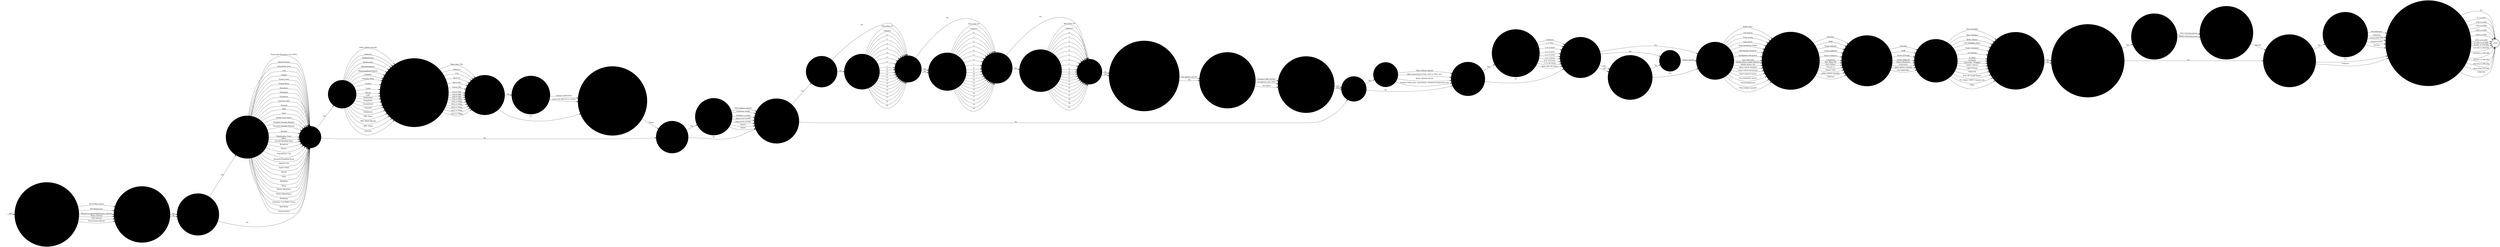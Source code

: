 digraph OLD_FINDS2 {  rankdir=LR;
  node [shape = circle];
  START_NODE [label="", shape=none];
  START_NODE -> 51184 [label = "start"];
  END_NODE [label="END", shape="doublecircle"];
  51184 [label = "What was the main management outcome of this incident?", style="filled", color="#DDD"];
  51184 -> 51185 [label = "No Further Action", style="filled", color="#DDD"];
  51184 -> 51185 [label = "IEP Regression", style="filled", color="#DDD"];
  51184 -> 51185 [label = "Placed on report/adjudication referral", style="filled", color="#DDD"];
  51184 -> 51185 [label = "Police referral", style="filled", color="#DDD"];
  51184 -> 51185 [label = "CPS referral", style="filled", color="#DDD"];
  51184 -> 51185 [label = "Prosecution referral", style="filled", color="#DDD"];
  51185 [label = "Is any member of staff facing disciplinary charges?", style="filled", color="#DDD"];
  51185 -> 51186 [label = "Yes", style="filled", color="#DDD"];
  51185 -> 51186 [label = "No", style="filled", color="#DDD"];
  51186 [label = "Is the location of the incident known?", style="filled", color="#DDD"];
  51186 -> 51187 [label = "Yes", style="filled", color="#DDD"];
  51186 -> 51188 [label = "No", style="filled", color="#DDD"];
  51187 [label = "What was the location of the incident?", style="filled", color="#DDD"];
  51187 -> 51188 [label = "Administration", style="filled", color="#DDD"];
  51187 -> 51188 [label = "Association Area", style="filled", color="#DDD"];
  51187 -> 51188 [label = "Cell", style="filled", color="#DDD"];
  51187 -> 51188 [label = "Chapel", style="filled", color="#DDD"];
  51187 -> 51188 [label = "Crown Court", style="filled", color="#DDD"];
  51187 -> 51188 [label = "Dining Room", style="filled", color="#DDD"];
  51187 -> 51188 [label = "Dormitory", style="filled", color="#DDD"];
  51187 -> 51188 [label = "Education", style="filled", color="#DDD"];
  51187 -> 51188 [label = "Elsewhere", style="filled", color="#DDD"];
  51187 -> 51188 [label = "Exercise Yard", style="filled", color="#DDD"];
  51187 -> 51188 [label = "Funeral", style="filled", color="#DDD"];
  51187 -> 51188 [label = "Gate", style="filled", color="#DDD"];
  51187 -> 51188 [label = "Gym", style="filled", color="#DDD"];
  51187 -> 51188 [label = "Health Care Centre", style="filled", color="#DDD"];
  51187 -> 51188 [label = "Hospital Outside (Patient)", style="filled", color="#DDD"];
  51187 -> 51188 [label = "Hospital Outside (Visiting)", style="filled", color="#DDD"];
  51187 -> 51188 [label = "Kitchen", style="filled", color="#DDD"];
  51187 -> 51188 [label = "Magistrates Court", style="filled", color="#DDD"];
  51187 -> 51188 [label = "Office", style="filled", color="#DDD"];
  51187 -> 51188 [label = "Outside Working Party", style="filled", color="#DDD"];
  51187 -> 51188 [label = "Reception", style="filled", color="#DDD"];
  51187 -> 51188 [label = "Recess", style="filled", color="#DDD"];
  51187 -> 51188 [label = "Segregation Unit", style="filled", color="#DDD"];
  51187 -> 51188 [label = "Showers/Changing Room", style="filled", color="#DDD"];
  51187 -> 51188 [label = "Special Unit", style="filled", color="#DDD"];
  51187 -> 51188 [label = "Sports Field", style="filled", color="#DDD"];
  51187 -> 51188 [label = "Vehicle", style="filled", color="#DDD"];
  51187 -> 51188 [label = "Visits", style="filled", color="#DDD"];
  51187 -> 51188 [label = "Weddings", style="filled", color="#DDD"];
  51187 -> 51188 [label = "Wing", style="filled", color="#DDD"];
  51187 -> 51188 [label = "Within Perimeter", style="filled", color="#DDD"];
  51187 -> 51188 [label = "Works Department", style="filled", color="#DDD"];
  51187 -> 51188 [label = "Workshop", style="filled", color="#DDD"];
  51187 -> 51188 [label = "Induction / 1st Night Centre", style="filled", color="#DDD"];
  51187 -> 51188 [label = "Mail Room", style="filled", color="#DDD"];
  51187 -> 51188 [label = "External Roof", style="filled", color="#DDD"];
  51187 -> 51188 [label = "Vulnerable Prisoners Unit (VPU)", style="filled", color="#DDD"];
  51188 [label = "Was a drug found?", style="filled", color="#DDD"];
  51188 -> 51189 [label = "Yes", style="filled", color="#DDD"];
  51188 -> 51194 [label = "No", style="filled", color="#DDD"];
  51189 [label = "Describe the drug found", style="filled", color="#DDD"];
  51189 -> 51190 [label = "Amphetamines", style="filled", color="#DDD"];
  51189 -> 51190 [label = "Barbiturates", style="filled", color="#DDD"];
  51189 -> 51190 [label = "Benzodiazepines", style="filled", color="#DDD"];
  51189 -> 51190 [label = "Buprenorphine/Subutex", style="filled", color="#DDD"];
  51189 -> 51190 [label = "Cannabis", style="filled", color="#DDD"];
  51189 -> 51190 [label = "Cannabis Plant", style="filled", color="#DDD"];
  51189 -> 51190 [label = "Cocaine", style="filled", color="#DDD"];
  51189 -> 51190 [label = "Crack", style="filled", color="#DDD"];
  51189 -> 51190 [label = "Heroin", style="filled", color="#DDD"];
  51189 -> 51190 [label = "LSD", style="filled", color="#DDD"];
  51189 -> 51190 [label = "Methadone", style="filled", color="#DDD"];
  51189 -> 51190 [label = "Pregabalin", style="filled", color="#DDD"];
  51189 -> 51190 [label = "Tranquilisers", style="filled", color="#DDD"];
  51189 -> 51190 [label = "Tramadol", style="filled", color="#DDD"];
  51189 -> 51190 [label = "Gabapentin", style="filled", color="#DDD"];
  51189 -> 51190 [label = "NPS: Spice", style="filled", color="#DDD"];
  51189 -> 51190 [label = "NPS: Black Mamba", style="filled", color="#DDD"];
  51189 -> 51190 [label = "NPS: Other", style="filled", color="#DDD"];
  51189 -> 51190 [label = "Steroids", style="filled", color="#DDD"];
  51189 -> 51190 [label = "Other (please specify)", style="filled", color="#DDD"];
  51189 -> 51190 [label = "Unknown", style="filled", color="#DDD"];
  51190 [label = "What was the estimated weight of all drugs/substances found?", style="filled", color="#DDD"];
  51190 -> 51191 [label = "<1g", style="filled", color="#DDD"];
  51190 -> 51191 [label = "2g to 5g", style="filled", color="#DDD"];
  51190 -> 51191 [label = "6g to 10g", style="filled", color="#DDD"];
  51190 -> 51191 [label = "11g to 20g", style="filled", color="#DDD"];
  51190 -> 51191 [label = "21g to 30g", style="filled", color="#DDD"];
  51190 -> 51191 [label = "31g to 40g", style="filled", color="#DDD"];
  51190 -> 51191 [label = "41g to 50g", style="filled", color="#DDD"];
  51190 -> 51191 [label = "51g to 100g", style="filled", color="#DDD"];
  51190 -> 51191 [label = "101g to 200g", style="filled", color="#DDD"];
  51190 -> 51191 [label = "201g to 300g", style="filled", color="#DDD"];
  51190 -> 51191 [label = "301g to 400g", style="filled", color="#DDD"];
  51190 -> 51191 [label = "401g to 500g", style="filled", color="#DDD"];
  51190 -> 51191 [label = "501g to 1000g", style="filled", color="#DDD"];
  51190 -> 51191 [label = "More than 1Kg", style="filled", color="#DDD"];
  51190 -> 51191 [label = "Unknown", style="filled", color="#DDD"];
  51191 [label = "Was the substance found analysed?", style="filled", color="#DDD"];
  51191 -> 51192 [label = "Yes", style="filled", color="#DDD"];
  51191 -> 51193 [label = "No", style="filled", color="#DDD"];
  51192 [label = "How was the substance analysed?", style="filled", color="#DDD"];
  51192 -> 51193 [label = "Forensic laboratory", style="filled", color="#DDD"];
  51192 -> 51193 [label = "Local with BDH kit or similar", style="filled", color="#DDD"];
  51193 [label = "To which police station were seized drugs sent for destruction?", style="filled", color="#DDD"];
  51193 -> 51194 [label = "Name", style="filled", color="#DDD"];
  51194 [label = "Was drug equipment found?", style="filled", color="#DDD"];
  51194 -> 51195 [label = "Yes", style="filled", color="#DDD"];
  51194 -> 51196 [label = "No", style="filled", color="#DDD"];
  51195 [label = "Describe drug equipment found?", style="filled", color="#DDD"];
  51195 -> 51196 [label = "Authentic needle", style="filled", color="#DDD"];
  51195 -> 51196 [label = "Authentic syringe", style="filled", color="#DDD"];
  51195 -> 51196 [label = "Improvised needle", style="filled", color="#DDD"];
  51195 -> 51196 [label = "Improvised syringe", style="filled", color="#DDD"];
  51195 -> 51196 [label = "Pipe(s)", style="filled", color="#DDD"];
  51195 -> 51196 [label = "Roach", style="filled", color="#DDD"];
  51195 -> 51196 [label = "Other (please specify)", style="filled", color="#DDD"];
  51196 [label = "Was a mobile phone related item found?", style="filled", color="#DDD"];
  51196 -> 51197 [label = "Yes", style="filled", color="#DDD"];
  51196 -> 51207 [label = "No", style="filled", color="#DDD"];
  51197 [label = "Was a mobile phone found?", style="filled", color="#DDD"];
  51197 -> 51198 [label = "Yes", style="filled", color="#DDD"];
  51197 -> 51199 [label = "No", style="filled", color="#DDD"];
  51198 [label = "Enter number of mobiles found", style="filled", color="#DDD"];
  51198 -> 51199 [label = "0", style="filled", color="#DDD"];
  51198 -> 51199 [label = "1", style="filled", color="#DDD"];
  51198 -> 51199 [label = "2", style="filled", color="#DDD"];
  51198 -> 51199 [label = "3", style="filled", color="#DDD"];
  51198 -> 51199 [label = "4", style="filled", color="#DDD"];
  51198 -> 51199 [label = "5", style="filled", color="#DDD"];
  51198 -> 51199 [label = "6", style="filled", color="#DDD"];
  51198 -> 51199 [label = "7", style="filled", color="#DDD"];
  51198 -> 51199 [label = "8", style="filled", color="#DDD"];
  51198 -> 51199 [label = "9", style="filled", color="#DDD"];
  51198 -> 51199 [label = "10", style="filled", color="#DDD"];
  51198 -> 51199 [label = "11", style="filled", color="#DDD"];
  51198 -> 51199 [label = "12", style="filled", color="#DDD"];
  51198 -> 51199 [label = "13", style="filled", color="#DDD"];
  51198 -> 51199 [label = "14", style="filled", color="#DDD"];
  51198 -> 51199 [label = "15", style="filled", color="#DDD"];
  51198 -> 51199 [label = "16", style="filled", color="#DDD"];
  51198 -> 51199 [label = "17", style="filled", color="#DDD"];
  51198 -> 51199 [label = "18", style="filled", color="#DDD"];
  51198 -> 51199 [label = "20", style="filled", color="#DDD"];
  51198 -> 51199 [label = "More than 20", style="filled", color="#DDD"];
  51198 -> 51199 [label = "Unknown", style="filled", color="#DDD"];
  51199 [label = "Was a SIM card found?", style="filled", color="#DDD"];
  51199 -> 51200 [label = "Yes", style="filled", color="#DDD"];
  51199 -> 51200 [label = "No", style="filled", color="#DDD"];
  51199 -> 51201 [label = "No", style="filled", color="#DDD"];
  51200 [label = "Enter number of SIM cards found", style="filled", color="#DDD"];
  51200 -> 51201 [label = "0", style="filled", color="#DDD"];
  51200 -> 51201 [label = "1", style="filled", color="#DDD"];
  51200 -> 51201 [label = "2", style="filled", color="#DDD"];
  51200 -> 51201 [label = "3", style="filled", color="#DDD"];
  51200 -> 51201 [label = "4", style="filled", color="#DDD"];
  51200 -> 51201 [label = "5", style="filled", color="#DDD"];
  51200 -> 51201 [label = "6", style="filled", color="#DDD"];
  51200 -> 51201 [label = "7", style="filled", color="#DDD"];
  51200 -> 51201 [label = "8", style="filled", color="#DDD"];
  51200 -> 51201 [label = "9", style="filled", color="#DDD"];
  51200 -> 51201 [label = "10", style="filled", color="#DDD"];
  51200 -> 51201 [label = "11", style="filled", color="#DDD"];
  51200 -> 51201 [label = "12", style="filled", color="#DDD"];
  51200 -> 51201 [label = "13", style="filled", color="#DDD"];
  51200 -> 51201 [label = "14", style="filled", color="#DDD"];
  51200 -> 51201 [label = "15", style="filled", color="#DDD"];
  51200 -> 51201 [label = "16", style="filled", color="#DDD"];
  51200 -> 51201 [label = "17", style="filled", color="#DDD"];
  51200 -> 51201 [label = "18", style="filled", color="#DDD"];
  51200 -> 51201 [label = "19", style="filled", color="#DDD"];
  51200 -> 51201 [label = "20", style="filled", color="#DDD"];
  51200 -> 51201 [label = "More than 20", style="filled", color="#DDD"];
  51200 -> 51201 [label = "Unknown", style="filled", color="#DDD"];
  51201 [label = "Was a memory card found?", style="filled", color="#DDD"];
  51201 -> 51202 [label = "Yes", style="filled", color="#DDD"];
  51201 -> 51203 [label = "No", style="filled", color="#DDD"];
  51202 [label = "Enter number of memory cards found", style="filled", color="#DDD"];
  51202 -> 51203 [label = "0", style="filled", color="#DDD"];
  51202 -> 51203 [label = "1", style="filled", color="#DDD"];
  51202 -> 51203 [label = "2", style="filled", color="#DDD"];
  51202 -> 51203 [label = "3", style="filled", color="#DDD"];
  51202 -> 51203 [label = "4", style="filled", color="#DDD"];
  51202 -> 51203 [label = "5", style="filled", color="#DDD"];
  51202 -> 51203 [label = "6", style="filled", color="#DDD"];
  51202 -> 51203 [label = "7", style="filled", color="#DDD"];
  51202 -> 51203 [label = "8", style="filled", color="#DDD"];
  51202 -> 51203 [label = "9", style="filled", color="#DDD"];
  51202 -> 51203 [label = "10", style="filled", color="#DDD"];
  51202 -> 51203 [label = "11", style="filled", color="#DDD"];
  51202 -> 51203 [label = "12", style="filled", color="#DDD"];
  51202 -> 51203 [label = "13", style="filled", color="#DDD"];
  51202 -> 51203 [label = "14", style="filled", color="#DDD"];
  51202 -> 51203 [label = "15", style="filled", color="#DDD"];
  51202 -> 51203 [label = "16", style="filled", color="#DDD"];
  51202 -> 51203 [label = "17", style="filled", color="#DDD"];
  51202 -> 51203 [label = "18", style="filled", color="#DDD"];
  51202 -> 51203 [label = "19", style="filled", color="#DDD"];
  51202 -> 51203 [label = "20", style="filled", color="#DDD"];
  51202 -> 51203 [label = "More than 20", style="filled", color="#DDD"];
  51202 -> 51203 [label = "Unknown", style="filled", color="#DDD"];
  51203 [label = "Was a charger found?", style="filled", color="#DDD"];
  51203 -> 51204 [label = "Yes", style="filled", color="#DDD"];
  51203 -> 51204 [label = "No", style="filled", color="#DDD"];
  51204 [label = "Was any other mobile phone/communication related item found?", style="filled", color="#DDD"];
  51204 -> 51205 [label = "Yes (please specify)", style="filled", color="#DDD"];
  51204 -> 51205 [label = "No", style="filled", color="#DDD"];
  51205 [label = "Has phone/sim/memory card been sent to NDTSG?", style="filled", color="#DDD"];
  51205 -> 51206 [label = "Yes (Date)", style="filled", color="#DDD"];
  51205 -> 51206 [label = "Evidence Bag Number", style="filled", color="#DDD"];
  51205 -> 51206 [label = "No (please state why)", style="filled", color="#DDD"];
  51206 [label = "Has phone/sim/equipment been retained by police?", style="filled", color="#DDD"];
  51206 -> 51207 [label = "Yes", style="filled", color="#DDD"];
  51206 -> 51207 [label = "No", style="filled", color="#DDD"];
  51207 [label = "Was a weapon found?", style="filled", color="#DDD"];
  51207 -> 51208 [label = "Yes", style="filled", color="#DDD"];
  51207 -> 51209 [label = "No", style="filled", color="#DDD"];
  51208 [label = "Describe the weapon", style="filled", color="#DDD"];
  51208 -> 51209 [label = "Blunt Instrument (Cosh, Item in Sock, etc)", style="filled", color="#DDD"];
  51208 -> 51209 [label = "Knife / Bladed Article", style="filled", color="#DDD"];
  51208 -> 51209 [label = "Firearm (Fake guns, ammunition, chemical incapacitant etc)", style="filled", color="#DDD"];
  51208 -> 51209 [label = "Other (Please specify", style="filled", color="#DDD"];
  51209 [label = "Was any alcohol/hooch found?", style="filled", color="#DDD"];
  51209 -> 51210 [label = "Yes", style="filled", color="#DDD"];
  51209 -> 51211 [label = "No", style="filled", color="#DDD"];
  51210 [label = "What quantity of alcohol/hooch was found?", style="filled", color="#DDD"];
  51210 -> 51211 [label = "< 1 Litre", style="filled", color="#DDD"];
  51210 -> 51211 [label = "1 to 2 Litres", style="filled", color="#DDD"];
  51210 -> 51211 [label = "2 to 3 Litres", style="filled", color="#DDD"];
  51210 -> 51211 [label = "3 to 4 Litres", style="filled", color="#DDD"];
  51210 -> 51211 [label = "4 to 5 Litres", style="filled", color="#DDD"];
  51210 -> 51211 [label = "6 to 10 Litres", style="filled", color="#DDD"];
  51210 -> 51211 [label = "11 to 20 Litres", style="filled", color="#DDD"];
  51210 -> 51211 [label = "More than 20 Litres", style="filled", color="#DDD"];
  51210 -> 51211 [label = "Unknown", style="filled", color="#DDD"];
  51211 [label = "Was any distilling equipment found?", style="filled", color="#DDD"];
  51211 -> 51213 [label = "Yes", style="filled", color="#DDD"];
  51211 -> 51214 [label = "No", style="filled", color="#DDD"];
  51211 -> 51212 [label = "Yes", style="filled", color="#DDD"];
  51211 -> 51212 [label = "No", style="filled", color="#DDD"];
  51212 [label = "Were any other reportable items found?", style="filled", color="#DDD"];
  51212 -> 51213 [label = "Yes", style="filled", color="#DDD"];
  51212 -> 51214 [label = "No", style="filled", color="#DDD"];
  51213 [label = "Describe the item", style="filled", color="#DDD"];
  51213 -> 51214 [label = "Please specify", style="filled", color="#DDD"];
  51214 [label = "Describe how the item was found", style="filled", color="#DDD"];
  51214 -> 51215 [label = "BOSS Chair", style="filled", color="#DDD"];
  51214 -> 51215 [label = "Cell Search", style="filled", color="#DDD"];
  51214 -> 51215 [label = "Crime scene", style="filled", color="#DDD"];
  51214 -> 51215 [label = "Dog search", style="filled", color="#DDD"];
  51214 -> 51215 [label = "High Sensitivity Wand", style="filled", color="#DDD"];
  51214 -> 51215 [label = "Information received", style="filled", color="#DDD"];
  51214 -> 51215 [label = "Intelligence led search", style="filled", color="#DDD"];
  51214 -> 51215 [label = "Item observed", style="filled", color="#DDD"];
  51214 -> 51215 [label = "Mobile phone signal detector", style="filled", color="#DDD"];
  51214 -> 51215 [label = "Mobile phone rod", style="filled", color="#DDD"];
  51214 -> 51215 [label = "Other search (inmate)", style="filled", color="#DDD"];
  51214 -> 51215 [label = "Other search (premises)", style="filled", color="#DDD"];
  51214 -> 51215 [label = "Other search (visitor)", style="filled", color="#DDD"];
  51214 -> 51215 [label = "Pre-occupation search", style="filled", color="#DDD"];
  51214 -> 51215 [label = "Unusual behaviour", style="filled", color="#DDD"];
  51214 -> 51215 [label = "Other (please specify)", style="filled", color="#DDD"];
  51215 [label = "Describe the method of entry into the establishment", style="filled", color="#DDD"];
  51215 -> 51216 [label = "Prisoner", style="filled", color="#DDD"];
  51215 -> 51216 [label = "Staff", style="filled", color="#DDD"];
  51215 -> 51216 [label = "Visitor (friend)", style="filled", color="#DDD"];
  51215 -> 51216 [label = "Viistor (official)", style="filled", color="#DDD"];
  51215 -> 51216 [label = "Visitor (relative)", style="filled", color="#DDD"];
  51215 -> 51216 [label = "Contractor", style="filled", color="#DDD"];
  51215 -> 51216 [label = "Post (Rule 39)", style="filled", color="#DDD"];
  51215 -> 51216 [label = "Post (Other)", style="filled", color="#DDD"];
  51215 -> 51216 [label = "Thrown in", style="filled", color="#DDD"];
  51215 -> 51216 [label = "Drone / UAV", style="filled", color="#DDD"];
  51215 -> 51216 [label = "Other (please specify)", style="filled", color="#DDD"];
  51215 -> 51216 [label = "Unknown", style="filled", color="#DDD"];
  51216 [label = "If found in possession, whose was it found in?", style="filled", color="#DDD"];
  51216 -> 51217 [label = "Prisoner", style="filled", color="#DDD"];
  51216 -> 51217 [label = "Staff", style="filled", color="#DDD"];
  51216 -> 51217 [label = "Visitor (Friend)", style="filled", color="#DDD"];
  51216 -> 51217 [label = "Visitor (Official)", style="filled", color="#DDD"];
  51216 -> 51217 [label = "Visitor (Relative)", style="filled", color="#DDD"];
  51216 -> 51217 [label = "Contractor", style="filled", color="#DDD"];
  51216 -> 51217 [label = "Other (please specify)", style="filled", color="#DDD"];
  51216 -> 51217 [label = "Not Applicable", style="filled", color="#DDD"];
  51217 [label = "What was the method of concealment?", style="filled", color="#DDD"];
  51217 -> 51218 [label = "Not concealed", style="filled", color="#DDD"];
  51217 -> 51218 [label = "Bed / bedding", style="filled", color="#DDD"];
  51217 -> 51218 [label = "Book / Papers", style="filled", color="#DDD"];
  51217 -> 51218 [label = "Cell / Building Fabric", style="filled", color="#DDD"];
  51217 -> 51218 [label = "Food / Container", style="filled", color="#DDD"];
  51217 -> 51218 [label = "In Clothing", style="filled", color="#DDD"];
  51217 -> 51218 [label = "In Hand", style="filled", color="#DDD"];
  51217 -> 51218 [label = "In Mouth", style="filled", color="#DDD"];
  51217 -> 51218 [label = "Internally / Plugged", style="filled", color="#DDD"];
  51217 -> 51218 [label = "Letter / Parcel", style="filled", color="#DDD"];
  51217 -> 51218 [label = "Light Fittings", style="filled", color="#DDD"];
  51217 -> 51218 [label = "Pipework", style="filled", color="#DDD"];
  51217 -> 51218 [label = "Rule 39 / Legal Papers", style="filled", color="#DDD"];
  51217 -> 51218 [label = "TV / Radio / DVD / Consoles etc", style="filled", color="#DDD"];
  51217 -> 51218 [label = "Other", style="filled", color="#DDD"];
  51218 [label = "Is the item heavily contaminated (eg blood, faeces)?", style="filled", color="#DDD"];
  51218 -> 51219 [label = "Yes", style="filled", color="#DDD"];
  51218 -> 51219 [label = "No", style="filled", color="#DDD"];
  51219 [label = "Was a visitor suspected of involvement and arrested by the police?", style="filled", color="#DDD"];
  51219 -> 51220 [label = "Yes", style="filled", color="#DDD"];
  51219 -> 51222 [label = "No", style="filled", color="#DDD"];
  51220 [label = "Describe circumstances of visitors arrest", style="filled", color="#DDD"];
  51220 -> 51221 [label = "After entering prison", style="filled", color="#DDD"];
  51220 -> 51221 [label = "Before entering prison", style="filled", color="#DDD"];
  51221 [label = "To which police station was the visitor taken to?", style="filled", color="#DDD"];
  51221 -> 51222 [label = "Specify", style="filled", color="#DDD"];
  51222 [label = "Were the items obtained on temporary release?", style="filled", color="#DDD"];
  51222 -> 51223 [label = "Yes", style="filled", color="#DDD"];
  51222 -> 51224 [label = "No", style="filled", color="#DDD"];
  51222 -> 51224 [label = "Unknown", style="filled", color="#DDD"];
  51223 [label = "Describe the type of temporary release?", style="filled", color="#DDD"];
  51223 -> 51224 [label = "Communtiy Visit", style="filled", color="#DDD"];
  51223 -> 51224 [label = "Compassionate", style="filled", color="#DDD"];
  51223 -> 51224 [label = "Facility", style="filled", color="#DDD"];
  51223 -> 51224 [label = "Resettlement", style="filled", color="#DDD"];
  51223 -> 51224 [label = "Unknown", style="filled", color="#DDD"];
  51224 [label = "What was the total estimated valie of the findings (drugs, mobile phones, etc)?", style="filled", color="#DDD"];
  51224 -> END_NODE [label = "£0", style="filled", color="#DDD"];
  51224 -> END_NODE [label = "£1 to £100", style="filled", color="#DDD"];
  51224 -> END_NODE [label = "£101 to £200", style="filled", color="#DDD"];
  51224 -> END_NODE [label = "£201 to £300", style="filled", color="#DDD"];
  51224 -> END_NODE [label = "£301 to £400", style="filled", color="#DDD"];
  51224 -> END_NODE [label = "£401 to £500", style="filled", color="#DDD"];
  51224 -> END_NODE [label = "£501 to £1,000", style="filled", color="#DDD"];
  51224 -> END_NODE [label = "£1,001 to £5,000", style="filled", color="#DDD"];
  51224 -> END_NODE [label = "£5,001 to £10,000", style="filled", color="#DDD"];
  51224 -> END_NODE [label = "£10,001 to £20,000", style="filled", color="#DDD"];
  51224 -> END_NODE [label = "£20,001 to £30,000", style="filled", color="#DDD"];
  51224 -> END_NODE [label = "£30,001 to £40,000", style="filled", color="#DDD"];
  51224 -> END_NODE [label = "£40,001 to £50,000", style="filled", color="#DDD"];
  51224 -> END_NODE [label = "More than £50,000", style="filled", color="#DDD"];
  51224 -> END_NODE [label = "Unknown", style="filled", color="#DDD"];
}
